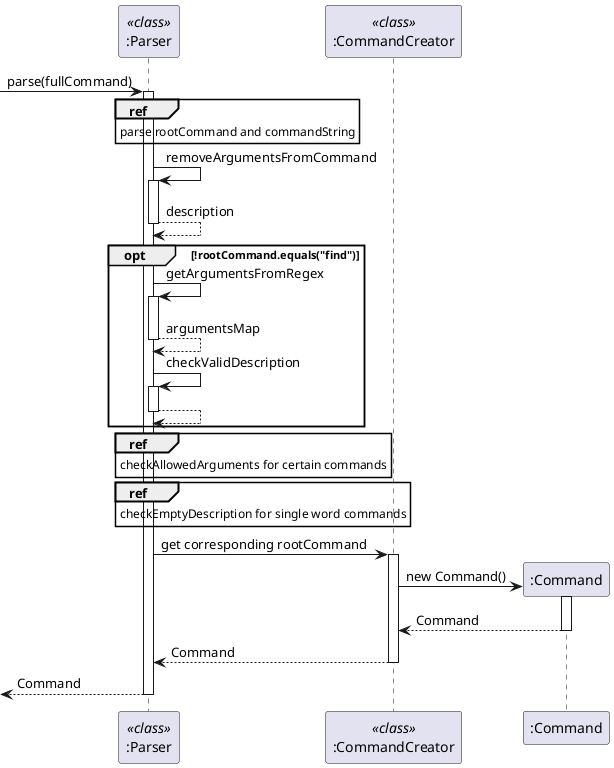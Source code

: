 @startuml
participant ":Parser" as Parser <<class>>
participant ":CommandCreator" as CommandCreator <<class>>
participant ":Command" as Command


-> Parser : parse(fullCommand)
activate Parser

ref over Parser : parse rootCommand and commandString

Parser -> Parser : removeArgumentsFromCommand
activate Parser

Parser --> Parser : description
deactivate Parser

opt !rootCommand.equals("find")

Parser -> Parser : getArgumentsFromRegex
activate Parser

Parser --> Parser : argumentsMap
deactivate Parser

Parser -> Parser : checkValidDescription
activate Parser

Parser --> Parser
deactivate Parser

end

ref over Parser : checkAllowedArguments for certain commands
ref over Parser : checkEmptyDescription for single word commands

Parser -> CommandCreator : get corresponding rootCommand
activate CommandCreator

create Command
CommandCreator -> Command : new Command()
activate Command

CommandCreator <-- Command : Command
deactivate Command

Parser <-- CommandCreator : Command
deactivate CommandCreator

<-- Parser : Command
deactivate Parser
@enduml